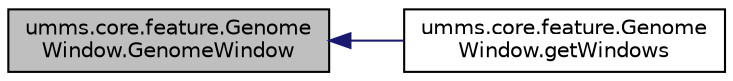digraph "umms.core.feature.GenomeWindow.GenomeWindow"
{
  edge [fontname="Helvetica",fontsize="10",labelfontname="Helvetica",labelfontsize="10"];
  node [fontname="Helvetica",fontsize="10",shape=record];
  rankdir="LR";
  Node1 [label="umms.core.feature.Genome\lWindow.GenomeWindow",height=0.2,width=0.4,color="black", fillcolor="grey75", style="filled" fontcolor="black"];
  Node1 -> Node2 [dir="back",color="midnightblue",fontsize="10",style="solid",fontname="Helvetica"];
  Node2 [label="umms.core.feature.Genome\lWindow.getWindows",height=0.2,width=0.4,color="black", fillcolor="white", style="filled",URL="$classumms_1_1core_1_1feature_1_1_genome_window.html#aa03e0fb867f659eba10ca1144469063d"];
}
